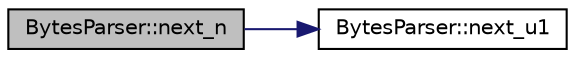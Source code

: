 digraph "BytesParser::next_n"
{
  bgcolor="transparent";
  edge [fontname="Helvetica",fontsize="10",labelfontname="Helvetica",labelfontsize="10"];
  node [fontname="Helvetica",fontsize="10",shape=record];
  rankdir="LR";
  Node3 [label="BytesParser::next_n",height=0.2,width=0.4,color="black", fillcolor="grey75", style="filled", fontcolor="black"];
  Node3 -> Node4 [color="midnightblue",fontsize="10",style="solid"];
  Node4 [label="BytesParser::next_u1",height=0.2,width=0.4,color="black",URL="$classBytesParser.html#a18a5ff71458418a33c99d301ecc37579",tooltip="Consumes and returns the next unsigned char, in network order. "];
}
